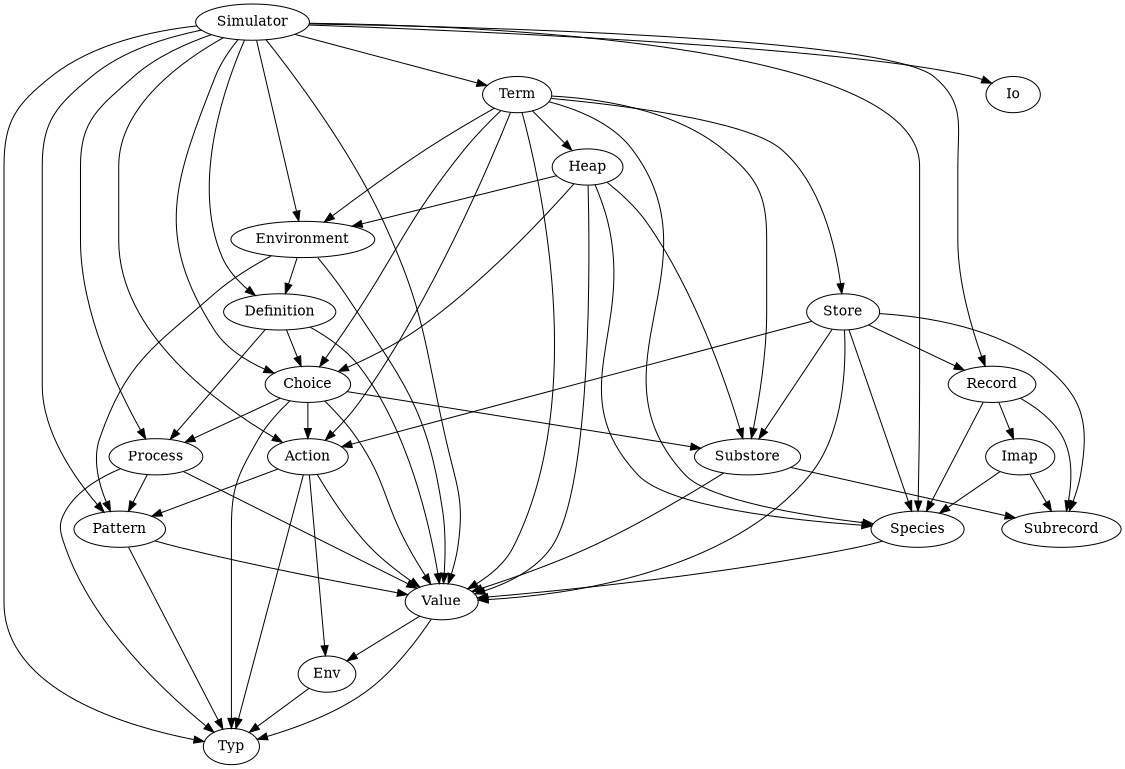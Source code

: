 digraph G {
  size="7.5,10" ;
  rankdir = TB ;
  { rank=same ;
    Simulator ;
  };
  "Action" -> "Env" ;
  "Action" -> "Pattern" ;
  "Action" -> "Typ" ;
  "Action" -> "Value" ;
  "Choice" -> "Action" ;
  "Choice" -> "Process" ;
  "Choice" -> "Substore" ;
  "Choice" -> "Typ" ;
  "Choice" -> "Value" ;
  "Definition" -> "Choice" ;
  "Definition" -> "Process" ;
  "Definition" -> "Value" ;
  "Env" -> "Typ" ;
  "Environment" -> "Definition" ;
  "Environment" -> "Pattern" ;
  "Environment" -> "Value" ;
  "Heap" -> "Choice" ;
  "Heap" -> "Environment" ;
  "Heap" -> "Species" ;
  "Heap" -> "Substore" ;
  "Heap" -> "Value" ;
  "Imap" -> "Species" ;
  "Imap" -> "Subrecord" ;
  "Pattern" -> "Typ" ;
  "Pattern" -> "Value" ;
  "Process" -> "Pattern" ;
  "Process" -> "Typ" ;
  "Process" -> "Value" ;
  "Record" -> "Imap" ;
  "Record" -> "Species" ;
  "Record" -> "Subrecord" ;
  "Simulator" -> "Action" ;
  "Simulator" -> "Choice" ;
  "Simulator" -> "Definition" ;
  "Simulator" -> "Environment" ;
  "Simulator" -> "Io" ;
  "Simulator" -> "Pattern" ;
  "Simulator" -> "Process" ;
  "Simulator" -> "Record" ;
  "Simulator" -> "Species" ;
  "Simulator" -> "Term" ;
  "Simulator" -> "Typ" ;
  "Simulator" -> "Value" ;
  "Species" -> "Value" ;
  "Store" -> "Action" ;
  "Store" -> "Record" ;
  "Store" -> "Species" ;
  "Store" -> "Subrecord" ;
  "Store" -> "Substore" ;
  "Store" -> "Value" ;
  "Substore" -> "Subrecord" ;
  "Substore" -> "Value" ;
  "Term" -> "Action" ;
  "Term" -> "Choice" ;
  "Term" -> "Environment" ;
  "Term" -> "Heap" ;
  "Term" -> "Species" ;
  "Term" -> "Store" ;
  "Term" -> "Substore" ;
  "Term" -> "Value" ;
  "Value" -> "Env" ;
  "Value" -> "Typ" ;
}
